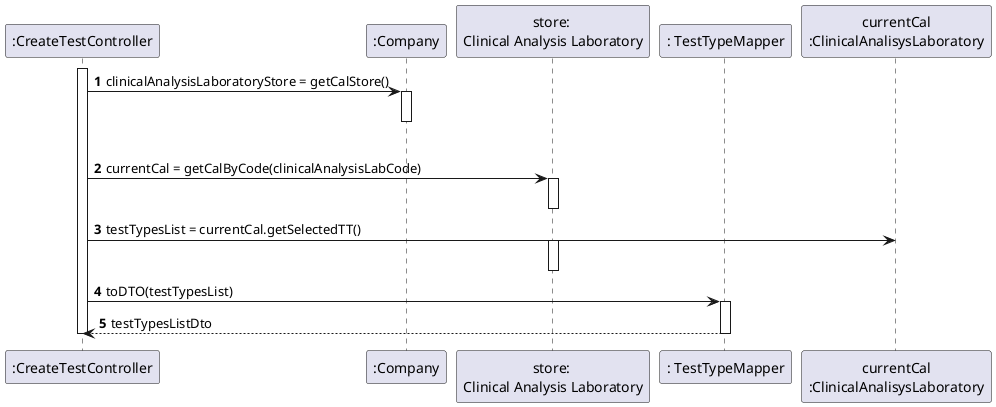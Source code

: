 @startuml
'https://plantuml.com/sequence-diagram
autonumber

participant ":CreateTestController" as CTRL
participant ":Company" as PLAT
participant "store: \nClinical Analysis Laboratory" as CALSTORE
participant ": TestTypeMapper" as TT_MAPPER
participant "currentCal\n:ClinicalAnalisysLaboratory" as CAL

activate CTRL
CTRL -> PLAT : clinicalAnalysisLaboratoryStore = getCalStore()
activate PLAT
|||
deactivate PLAT


CTRL -> CALSTORE : currentCal = getCalByCode(clinicalAnalysisLabCode)
activate CALSTORE
deactivate CALSTORE

CTRL -> CAL : testTypesList = currentCal.getSelectedTT()
activate CALSTORE
deactivate CALSTORE

CTRL -> TT_MAPPER : toDTO(testTypesList)
activate TT_MAPPER

CTRL<-- TT_MAPPER : testTypesListDto
deactivate TT_MAPPER
deactivate CTRL

@enduml